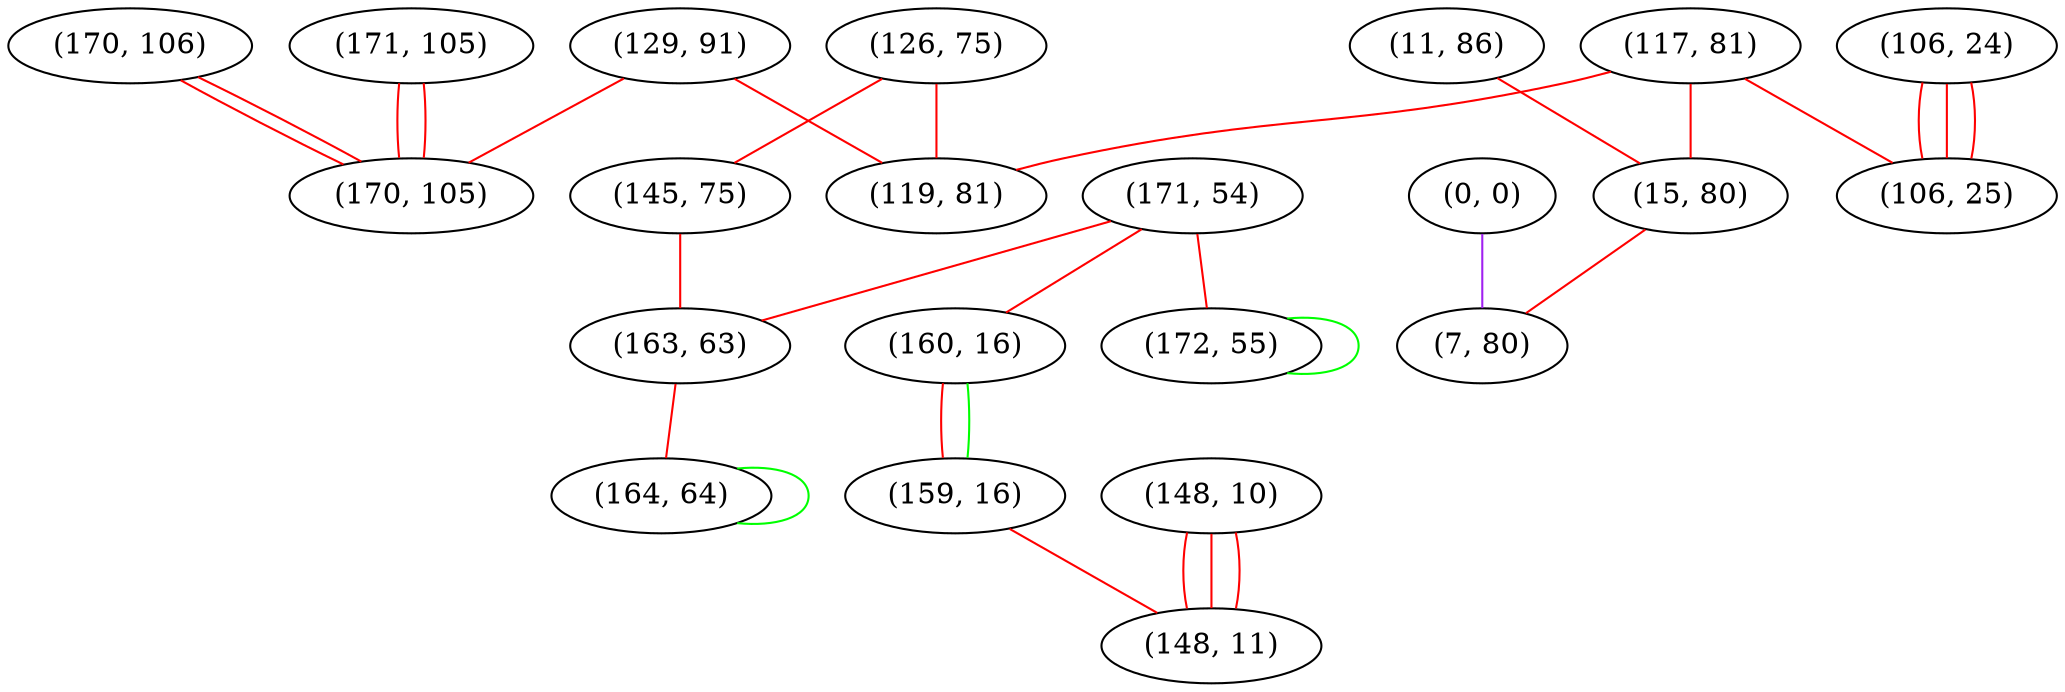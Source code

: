 graph "" {
"(171, 105)";
"(126, 75)";
"(11, 86)";
"(117, 81)";
"(170, 106)";
"(129, 91)";
"(171, 54)";
"(106, 24)";
"(160, 16)";
"(15, 80)";
"(0, 0)";
"(119, 81)";
"(106, 25)";
"(148, 10)";
"(7, 80)";
"(145, 75)";
"(159, 16)";
"(148, 11)";
"(163, 63)";
"(172, 55)";
"(170, 105)";
"(164, 64)";
"(171, 105)" -- "(170, 105)"  [color=red, key=0, weight=1];
"(171, 105)" -- "(170, 105)"  [color=red, key=1, weight=1];
"(126, 75)" -- "(145, 75)"  [color=red, key=0, weight=1];
"(126, 75)" -- "(119, 81)"  [color=red, key=0, weight=1];
"(11, 86)" -- "(15, 80)"  [color=red, key=0, weight=1];
"(117, 81)" -- "(15, 80)"  [color=red, key=0, weight=1];
"(117, 81)" -- "(106, 25)"  [color=red, key=0, weight=1];
"(117, 81)" -- "(119, 81)"  [color=red, key=0, weight=1];
"(170, 106)" -- "(170, 105)"  [color=red, key=0, weight=1];
"(170, 106)" -- "(170, 105)"  [color=red, key=1, weight=1];
"(129, 91)" -- "(170, 105)"  [color=red, key=0, weight=1];
"(129, 91)" -- "(119, 81)"  [color=red, key=0, weight=1];
"(171, 54)" -- "(163, 63)"  [color=red, key=0, weight=1];
"(171, 54)" -- "(172, 55)"  [color=red, key=0, weight=1];
"(171, 54)" -- "(160, 16)"  [color=red, key=0, weight=1];
"(106, 24)" -- "(106, 25)"  [color=red, key=0, weight=1];
"(106, 24)" -- "(106, 25)"  [color=red, key=1, weight=1];
"(106, 24)" -- "(106, 25)"  [color=red, key=2, weight=1];
"(160, 16)" -- "(159, 16)"  [color=red, key=0, weight=1];
"(160, 16)" -- "(159, 16)"  [color=green, key=1, weight=2];
"(15, 80)" -- "(7, 80)"  [color=red, key=0, weight=1];
"(0, 0)" -- "(7, 80)"  [color=purple, key=0, weight=4];
"(148, 10)" -- "(148, 11)"  [color=red, key=0, weight=1];
"(148, 10)" -- "(148, 11)"  [color=red, key=1, weight=1];
"(148, 10)" -- "(148, 11)"  [color=red, key=2, weight=1];
"(145, 75)" -- "(163, 63)"  [color=red, key=0, weight=1];
"(159, 16)" -- "(148, 11)"  [color=red, key=0, weight=1];
"(163, 63)" -- "(164, 64)"  [color=red, key=0, weight=1];
"(172, 55)" -- "(172, 55)"  [color=green, key=0, weight=2];
"(164, 64)" -- "(164, 64)"  [color=green, key=0, weight=2];
}

